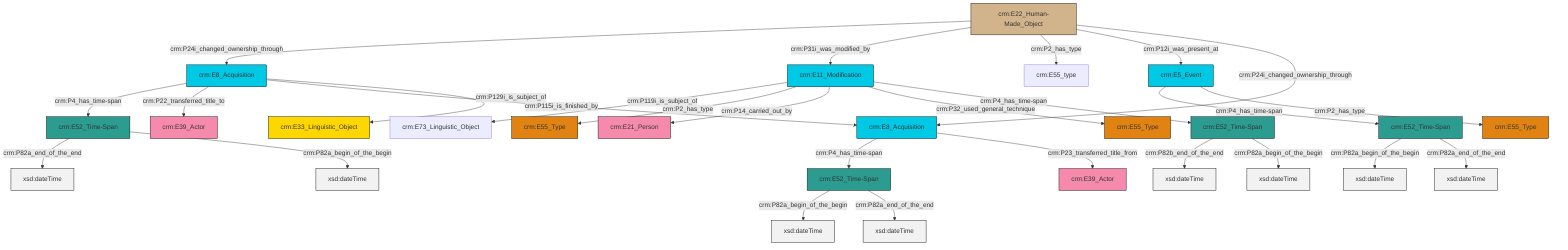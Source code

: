 graph TD
classDef Literal fill:#f2f2f2,stroke:#000000;
classDef CRM_Entity fill:#FFFFFF,stroke:#000000;
classDef Temporal_Entity fill:#00C9E6, stroke:#000000;
classDef Type fill:#E18312, stroke:#000000;
classDef Time-Span fill:#2C9C91, stroke:#000000;
classDef Appellation fill:#FFEB7F, stroke:#000000;
classDef Place fill:#008836, stroke:#000000;
classDef Persistent_Item fill:#B266B2, stroke:#000000;
classDef Conceptual_Object fill:#FFD700, stroke:#000000;
classDef Physical_Thing fill:#D2B48C, stroke:#000000;
classDef Actor fill:#f58aad, stroke:#000000;
classDef PC_Classes fill:#4ce600, stroke:#000000;
classDef Multi fill:#cccccc,stroke:#000000;

0["crm:E52_Time-Span"]:::Time-Span -->|crm:P82b_end_of_the_end| 1[xsd:dateTime]:::Literal
2["crm:E11_Modification"]:::Temporal_Entity -->|crm:P119i_is_subject_of| 3["crm:E73_Linguistic_Object"]:::Default
8["crm:E5_Event"]:::Temporal_Entity -->|crm:P4_has_time-span| 4["crm:E52_Time-Span"]:::Time-Span
9["crm:E52_Time-Span"]:::Time-Span -->|crm:P82a_end_of_the_end| 10[xsd:dateTime]:::Literal
11["crm:E22_Human-Made_Object"]:::Physical_Thing -->|crm:P24i_changed_ownership_through| 12["crm:E8_Acquisition"]:::Temporal_Entity
2["crm:E11_Modification"]:::Temporal_Entity -->|crm:P2_has_type| 18["crm:E55_Type"]:::Type
12["crm:E8_Acquisition"]:::Temporal_Entity -->|crm:P4_has_time-span| 9["crm:E52_Time-Span"]:::Time-Span
11["crm:E22_Human-Made_Object"]:::Physical_Thing -->|crm:P31i_was_modified_by| 2["crm:E11_Modification"]:::Temporal_Entity
20["crm:E8_Acquisition"]:::Temporal_Entity -->|crm:P4_has_time-span| 21["crm:E52_Time-Span"]:::Time-Span
11["crm:E22_Human-Made_Object"]:::Physical_Thing -->|crm:P2_has_type| 25["crm:E55_type"]:::Default
20["crm:E8_Acquisition"]:::Temporal_Entity -->|crm:P23_transferred_title_from| 6["crm:E39_Actor"]:::Actor
4["crm:E52_Time-Span"]:::Time-Span -->|crm:P82a_begin_of_the_begin| 26[xsd:dateTime]:::Literal
21["crm:E52_Time-Span"]:::Time-Span -->|crm:P82a_begin_of_the_begin| 27[xsd:dateTime]:::Literal
11["crm:E22_Human-Made_Object"]:::Physical_Thing -->|crm:P12i_was_present_at| 8["crm:E5_Event"]:::Temporal_Entity
12["crm:E8_Acquisition"]:::Temporal_Entity -->|crm:P22_transferred_title_to| 15["crm:E39_Actor"]:::Actor
21["crm:E52_Time-Span"]:::Time-Span -->|crm:P82a_end_of_the_end| 32[xsd:dateTime]:::Literal
0["crm:E52_Time-Span"]:::Time-Span -->|crm:P82a_begin_of_the_begin| 36[xsd:dateTime]:::Literal
8["crm:E5_Event"]:::Temporal_Entity -->|crm:P2_has_type| 37["crm:E55_Type"]:::Type
12["crm:E8_Acquisition"]:::Temporal_Entity -->|crm:P115i_is_finished_by| 20["crm:E8_Acquisition"]:::Temporal_Entity
9["crm:E52_Time-Span"]:::Time-Span -->|crm:P82a_begin_of_the_begin| 39[xsd:dateTime]:::Literal
11["crm:E22_Human-Made_Object"]:::Physical_Thing -->|crm:P24i_changed_ownership_through| 20["crm:E8_Acquisition"]:::Temporal_Entity
12["crm:E8_Acquisition"]:::Temporal_Entity -->|crm:P129i_is_subject_of| 22["crm:E33_Linguistic_Object"]:::Conceptual_Object
4["crm:E52_Time-Span"]:::Time-Span -->|crm:P82a_end_of_the_end| 41[xsd:dateTime]:::Literal
2["crm:E11_Modification"]:::Temporal_Entity -->|crm:P14_carried_out_by| 13["crm:E21_Person"]:::Actor
2["crm:E11_Modification"]:::Temporal_Entity -->|crm:P32_used_general_technique| 34["crm:E55_Type"]:::Type
2["crm:E11_Modification"]:::Temporal_Entity -->|crm:P4_has_time-span| 0["crm:E52_Time-Span"]:::Time-Span